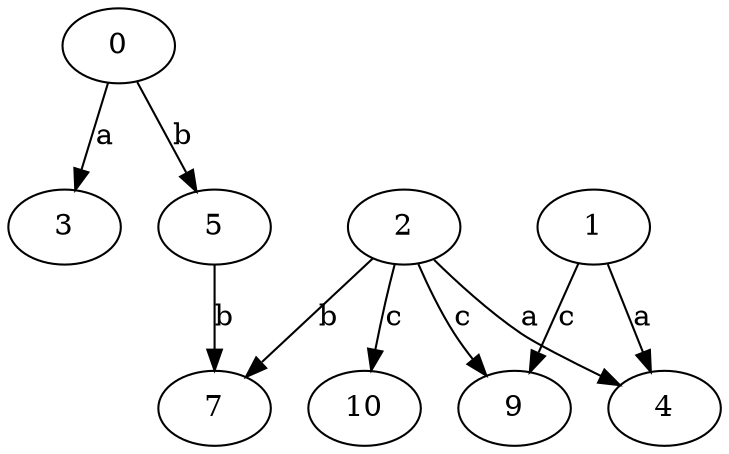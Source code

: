 strict digraph  {
3;
0;
4;
5;
7;
1;
9;
2;
10;
0 -> 3  [label=a];
0 -> 5  [label=b];
5 -> 7  [label=b];
1 -> 4  [label=a];
1 -> 9  [label=c];
2 -> 4  [label=a];
2 -> 7  [label=b];
2 -> 9  [label=c];
2 -> 10  [label=c];
}
